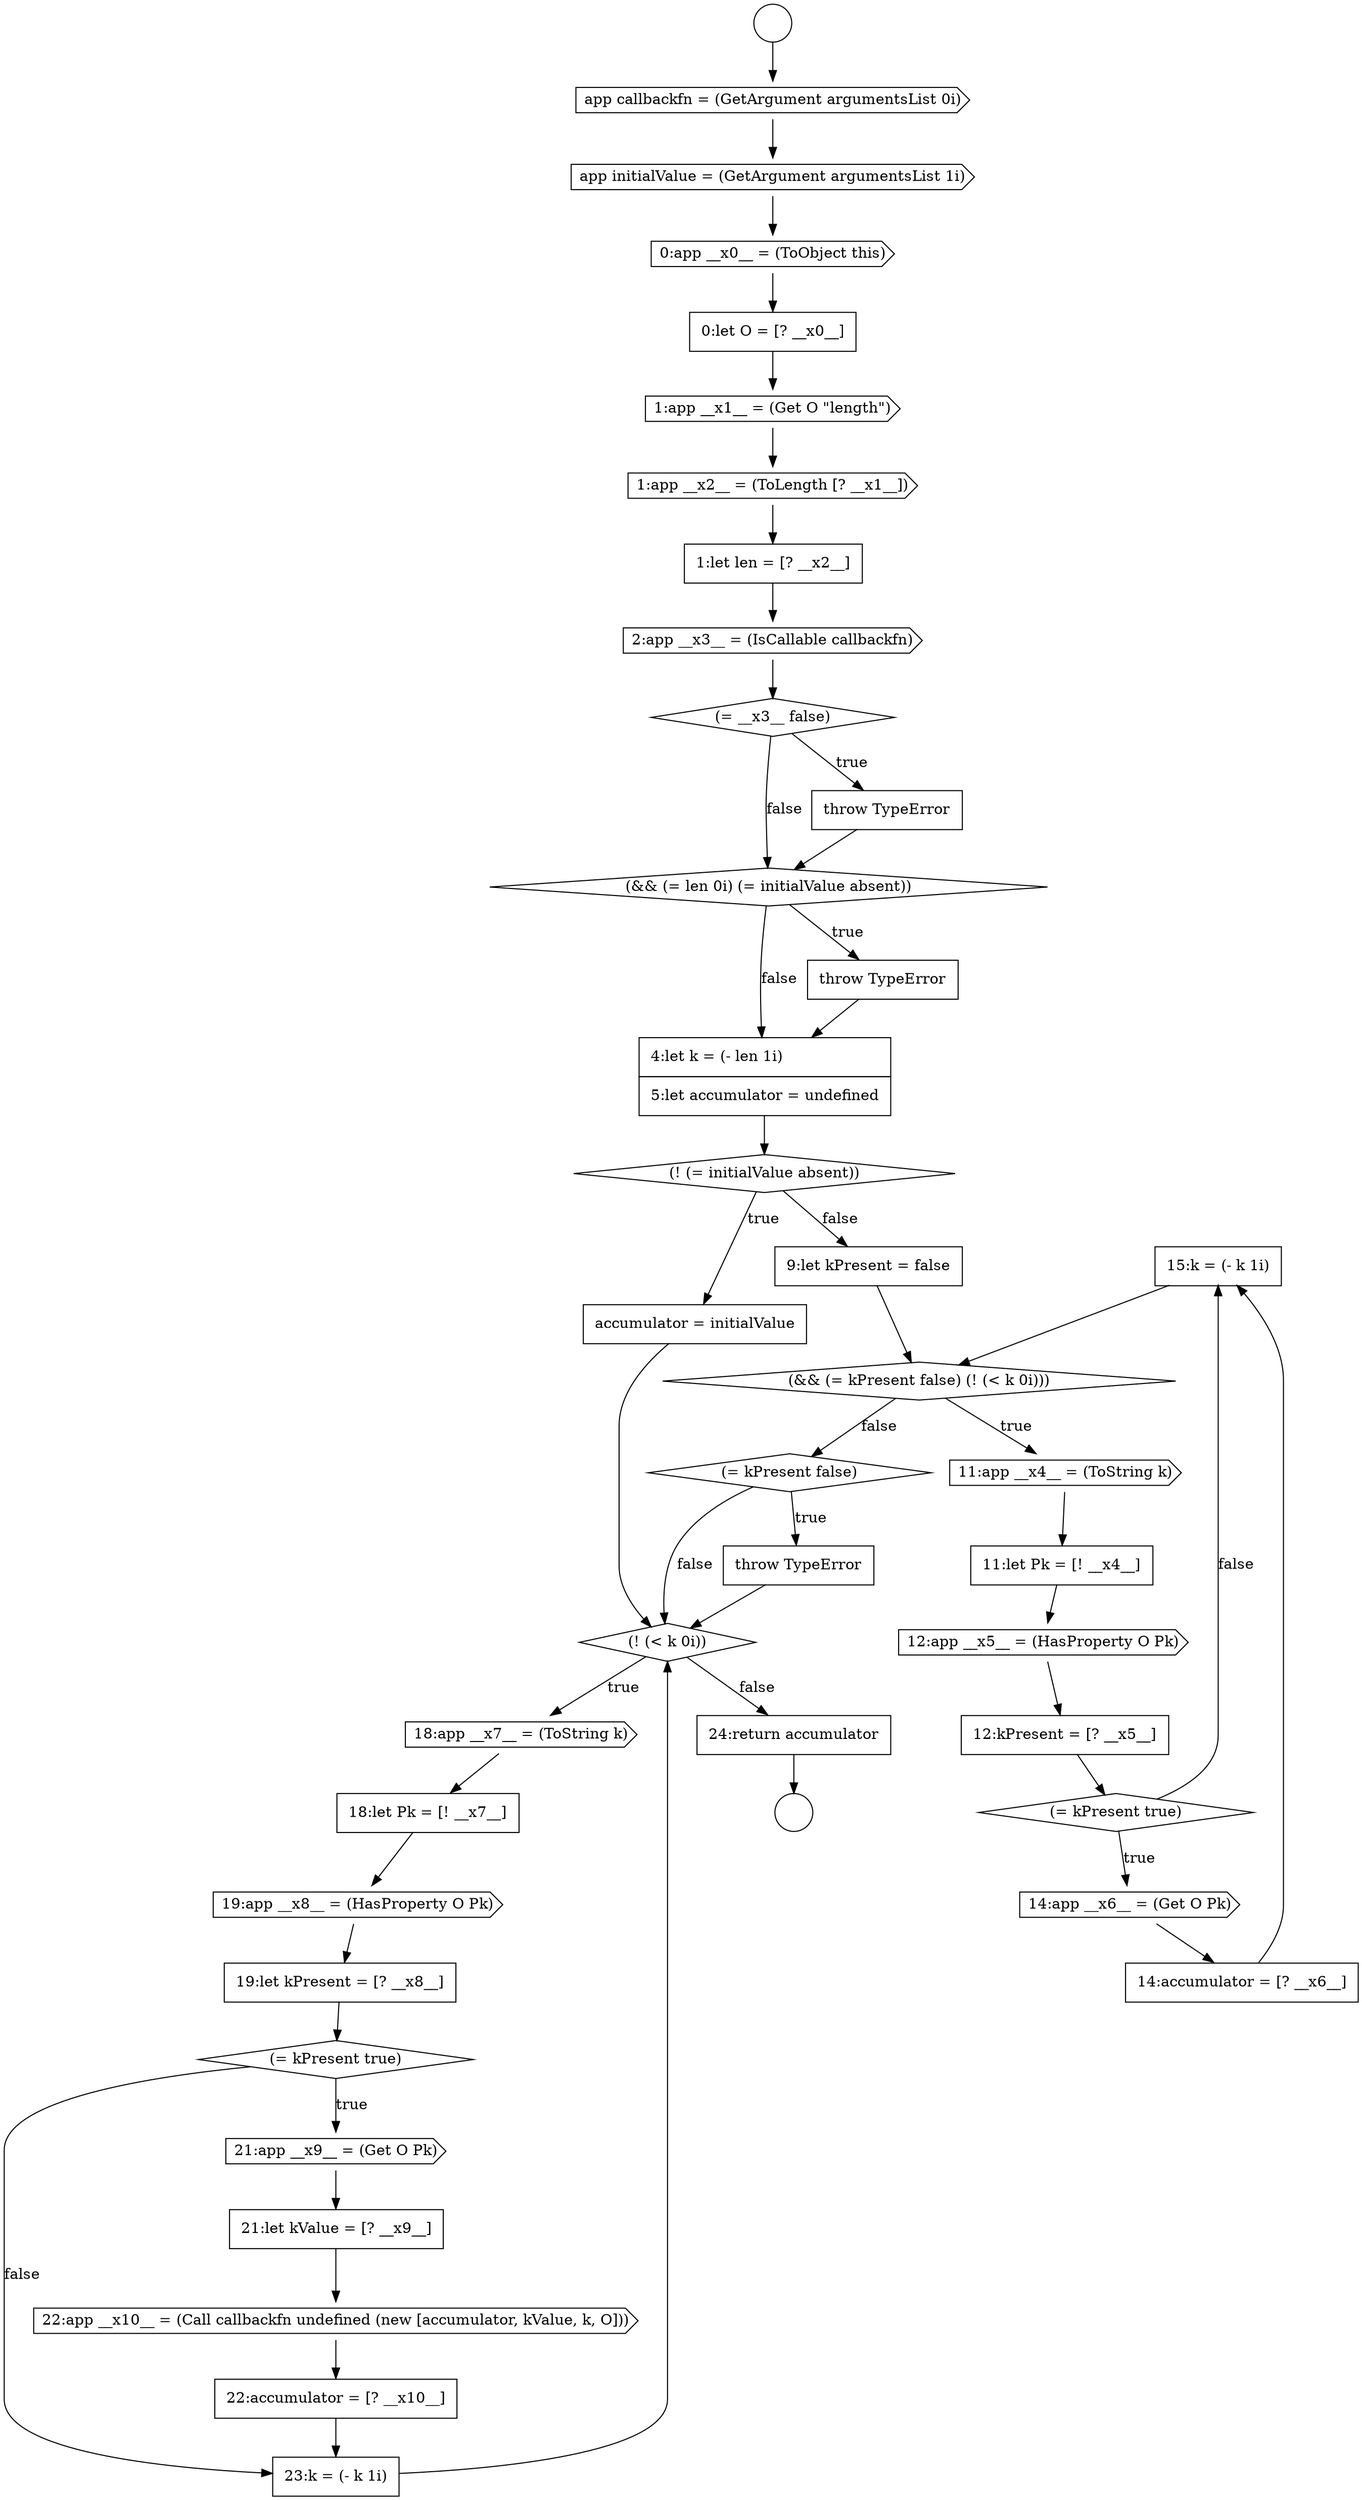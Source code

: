 digraph {
  node15222 [shape=none, margin=0, label=<<font color="black">
    <table border="0" cellborder="1" cellspacing="0" cellpadding="10">
      <tr><td align="left">15:k = (- k 1i)</td></tr>
    </table>
  </font>> color="black" fillcolor="white" style=filled]
  node15202 [shape=cds, label=<<font color="black">1:app __x1__ = (Get O &quot;length&quot;)</font>> color="black" fillcolor="white" style=filled]
  node15225 [shape=diamond, label=<<font color="black">(! (&lt; k 0i))</font>> color="black" fillcolor="white" style=filled]
  node15221 [shape=none, margin=0, label=<<font color="black">
    <table border="0" cellborder="1" cellspacing="0" cellpadding="10">
      <tr><td align="left">14:accumulator = [? __x6__]</td></tr>
    </table>
  </font>> color="black" fillcolor="white" style=filled]
  node15206 [shape=diamond, label=<<font color="black">(= __x3__ false)</font>> color="black" fillcolor="white" style=filled]
  node15215 [shape=cds, label=<<font color="black">11:app __x4__ = (ToString k)</font>> color="black" fillcolor="white" style=filled]
  node15226 [shape=cds, label=<<font color="black">18:app __x7__ = (ToString k)</font>> color="black" fillcolor="white" style=filled]
  node15224 [shape=none, margin=0, label=<<font color="black">
    <table border="0" cellborder="1" cellspacing="0" cellpadding="10">
      <tr><td align="left">throw TypeError</td></tr>
    </table>
  </font>> color="black" fillcolor="white" style=filled]
  node15205 [shape=cds, label=<<font color="black">2:app __x3__ = (IsCallable callbackfn)</font>> color="black" fillcolor="white" style=filled]
  node15212 [shape=none, margin=0, label=<<font color="black">
    <table border="0" cellborder="1" cellspacing="0" cellpadding="10">
      <tr><td align="left">accumulator = initialValue</td></tr>
    </table>
  </font>> color="black" fillcolor="white" style=filled]
  node15227 [shape=none, margin=0, label=<<font color="black">
    <table border="0" cellborder="1" cellspacing="0" cellpadding="10">
      <tr><td align="left">18:let Pk = [! __x7__]</td></tr>
    </table>
  </font>> color="black" fillcolor="white" style=filled]
  node15220 [shape=cds, label=<<font color="black">14:app __x6__ = (Get O Pk)</font>> color="black" fillcolor="white" style=filled]
  node15223 [shape=diamond, label=<<font color="black">(= kPresent false)</font>> color="black" fillcolor="white" style=filled]
  node15228 [shape=cds, label=<<font color="black">19:app __x8__ = (HasProperty O Pk)</font>> color="black" fillcolor="white" style=filled]
  node15218 [shape=none, margin=0, label=<<font color="black">
    <table border="0" cellborder="1" cellspacing="0" cellpadding="10">
      <tr><td align="left">12:kPresent = [? __x5__]</td></tr>
    </table>
  </font>> color="black" fillcolor="white" style=filled]
  node15230 [shape=diamond, label=<<font color="black">(= kPresent true)</font>> color="black" fillcolor="white" style=filled]
  node15219 [shape=diamond, label=<<font color="black">(= kPresent true)</font>> color="black" fillcolor="white" style=filled]
  node15217 [shape=cds, label=<<font color="black">12:app __x5__ = (HasProperty O Pk)</font>> color="black" fillcolor="white" style=filled]
  node15207 [shape=none, margin=0, label=<<font color="black">
    <table border="0" cellborder="1" cellspacing="0" cellpadding="10">
      <tr><td align="left">throw TypeError</td></tr>
    </table>
  </font>> color="black" fillcolor="white" style=filled]
  node15229 [shape=none, margin=0, label=<<font color="black">
    <table border="0" cellborder="1" cellspacing="0" cellpadding="10">
      <tr><td align="left">19:let kPresent = [? __x8__]</td></tr>
    </table>
  </font>> color="black" fillcolor="white" style=filled]
  node15231 [shape=cds, label=<<font color="black">21:app __x9__ = (Get O Pk)</font>> color="black" fillcolor="white" style=filled]
  node15214 [shape=diamond, label=<<font color="black">(&amp;&amp; (= kPresent false) (! (&lt; k 0i)))</font>> color="black" fillcolor="white" style=filled]
  node15199 [shape=cds, label=<<font color="black">app initialValue = (GetArgument argumentsList 1i)</font>> color="black" fillcolor="white" style=filled]
  node15210 [shape=none, margin=0, label=<<font color="black">
    <table border="0" cellborder="1" cellspacing="0" cellpadding="10">
      <tr><td align="left">4:let k = (- len 1i)</td></tr>
      <tr><td align="left">5:let accumulator = undefined</td></tr>
    </table>
  </font>> color="black" fillcolor="white" style=filled]
  node15197 [shape=circle label=" " color="black" fillcolor="white" style=filled]
  node15235 [shape=none, margin=0, label=<<font color="black">
    <table border="0" cellborder="1" cellspacing="0" cellpadding="10">
      <tr><td align="left">23:k = (- k 1i)</td></tr>
    </table>
  </font>> color="black" fillcolor="white" style=filled]
  node15211 [shape=diamond, label=<<font color="black">(! (= initialValue absent))</font>> color="black" fillcolor="white" style=filled]
  node15201 [shape=none, margin=0, label=<<font color="black">
    <table border="0" cellborder="1" cellspacing="0" cellpadding="10">
      <tr><td align="left">0:let O = [? __x0__]</td></tr>
    </table>
  </font>> color="black" fillcolor="white" style=filled]
  node15200 [shape=cds, label=<<font color="black">0:app __x0__ = (ToObject this)</font>> color="black" fillcolor="white" style=filled]
  node15234 [shape=none, margin=0, label=<<font color="black">
    <table border="0" cellborder="1" cellspacing="0" cellpadding="10">
      <tr><td align="left">22:accumulator = [? __x10__]</td></tr>
    </table>
  </font>> color="black" fillcolor="white" style=filled]
  node15232 [shape=none, margin=0, label=<<font color="black">
    <table border="0" cellborder="1" cellspacing="0" cellpadding="10">
      <tr><td align="left">21:let kValue = [? __x9__]</td></tr>
    </table>
  </font>> color="black" fillcolor="white" style=filled]
  node15233 [shape=cds, label=<<font color="black">22:app __x10__ = (Call callbackfn undefined (new [accumulator, kValue, k, O]))</font>> color="black" fillcolor="white" style=filled]
  node15216 [shape=none, margin=0, label=<<font color="black">
    <table border="0" cellborder="1" cellspacing="0" cellpadding="10">
      <tr><td align="left">11:let Pk = [! __x4__]</td></tr>
    </table>
  </font>> color="black" fillcolor="white" style=filled]
  node15208 [shape=diamond, label=<<font color="black">(&amp;&amp; (= len 0i) (= initialValue absent))</font>> color="black" fillcolor="white" style=filled]
  node15196 [shape=circle label=" " color="black" fillcolor="white" style=filled]
  node15203 [shape=cds, label=<<font color="black">1:app __x2__ = (ToLength [? __x1__])</font>> color="black" fillcolor="white" style=filled]
  node15236 [shape=none, margin=0, label=<<font color="black">
    <table border="0" cellborder="1" cellspacing="0" cellpadding="10">
      <tr><td align="left">24:return accumulator</td></tr>
    </table>
  </font>> color="black" fillcolor="white" style=filled]
  node15213 [shape=none, margin=0, label=<<font color="black">
    <table border="0" cellborder="1" cellspacing="0" cellpadding="10">
      <tr><td align="left">9:let kPresent = false</td></tr>
    </table>
  </font>> color="black" fillcolor="white" style=filled]
  node15198 [shape=cds, label=<<font color="black">app callbackfn = (GetArgument argumentsList 0i)</font>> color="black" fillcolor="white" style=filled]
  node15209 [shape=none, margin=0, label=<<font color="black">
    <table border="0" cellborder="1" cellspacing="0" cellpadding="10">
      <tr><td align="left">throw TypeError</td></tr>
    </table>
  </font>> color="black" fillcolor="white" style=filled]
  node15204 [shape=none, margin=0, label=<<font color="black">
    <table border="0" cellborder="1" cellspacing="0" cellpadding="10">
      <tr><td align="left">1:let len = [? __x2__]</td></tr>
    </table>
  </font>> color="black" fillcolor="white" style=filled]
  node15205 -> node15206 [ color="black"]
  node15217 -> node15218 [ color="black"]
  node15211 -> node15212 [label=<<font color="black">true</font>> color="black"]
  node15211 -> node15213 [label=<<font color="black">false</font>> color="black"]
  node15236 -> node15197 [ color="black"]
  node15210 -> node15211 [ color="black"]
  node15222 -> node15214 [ color="black"]
  node15198 -> node15199 [ color="black"]
  node15221 -> node15222 [ color="black"]
  node15202 -> node15203 [ color="black"]
  node15207 -> node15208 [ color="black"]
  node15196 -> node15198 [ color="black"]
  node15231 -> node15232 [ color="black"]
  node15229 -> node15230 [ color="black"]
  node15214 -> node15215 [label=<<font color="black">true</font>> color="black"]
  node15214 -> node15223 [label=<<font color="black">false</font>> color="black"]
  node15199 -> node15200 [ color="black"]
  node15216 -> node15217 [ color="black"]
  node15230 -> node15231 [label=<<font color="black">true</font>> color="black"]
  node15230 -> node15235 [label=<<font color="black">false</font>> color="black"]
  node15234 -> node15235 [ color="black"]
  node15206 -> node15207 [label=<<font color="black">true</font>> color="black"]
  node15206 -> node15208 [label=<<font color="black">false</font>> color="black"]
  node15225 -> node15226 [label=<<font color="black">true</font>> color="black"]
  node15225 -> node15236 [label=<<font color="black">false</font>> color="black"]
  node15228 -> node15229 [ color="black"]
  node15215 -> node15216 [ color="black"]
  node15220 -> node15221 [ color="black"]
  node15208 -> node15209 [label=<<font color="black">true</font>> color="black"]
  node15208 -> node15210 [label=<<font color="black">false</font>> color="black"]
  node15209 -> node15210 [ color="black"]
  node15219 -> node15220 [label=<<font color="black">true</font>> color="black"]
  node15219 -> node15222 [label=<<font color="black">false</font>> color="black"]
  node15201 -> node15202 [ color="black"]
  node15203 -> node15204 [ color="black"]
  node15212 -> node15225 [ color="black"]
  node15235 -> node15225 [ color="black"]
  node15232 -> node15233 [ color="black"]
  node15224 -> node15225 [ color="black"]
  node15226 -> node15227 [ color="black"]
  node15233 -> node15234 [ color="black"]
  node15218 -> node15219 [ color="black"]
  node15204 -> node15205 [ color="black"]
  node15213 -> node15214 [ color="black"]
  node15223 -> node15224 [label=<<font color="black">true</font>> color="black"]
  node15223 -> node15225 [label=<<font color="black">false</font>> color="black"]
  node15227 -> node15228 [ color="black"]
  node15200 -> node15201 [ color="black"]
}
